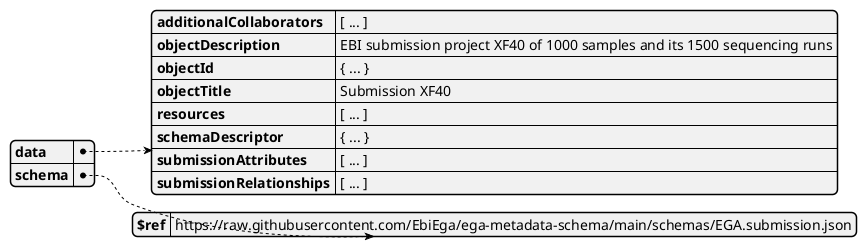 @startjson

{
    "data": {
        "additionalCollaborators": "[ ... ]",
        "objectDescription": "EBI submission project XF40 of 1000 samples and its 1500 sequencing runs",
        "objectId": "{ ... }",
        "objectTitle": "Submission XF40",
        "resources": "[ ... ]",
        "schemaDescriptor": "{ ... }",
        "submissionAttributes": "[ ... ]",
        "submissionRelationships": "[ ... ]"
    },
    "schema": {
        "$ref": "https://raw.githubusercontent.com/EbiEga/ega-metadata-schema/main/schemas/EGA.submission.json"
    }
}
@endjson